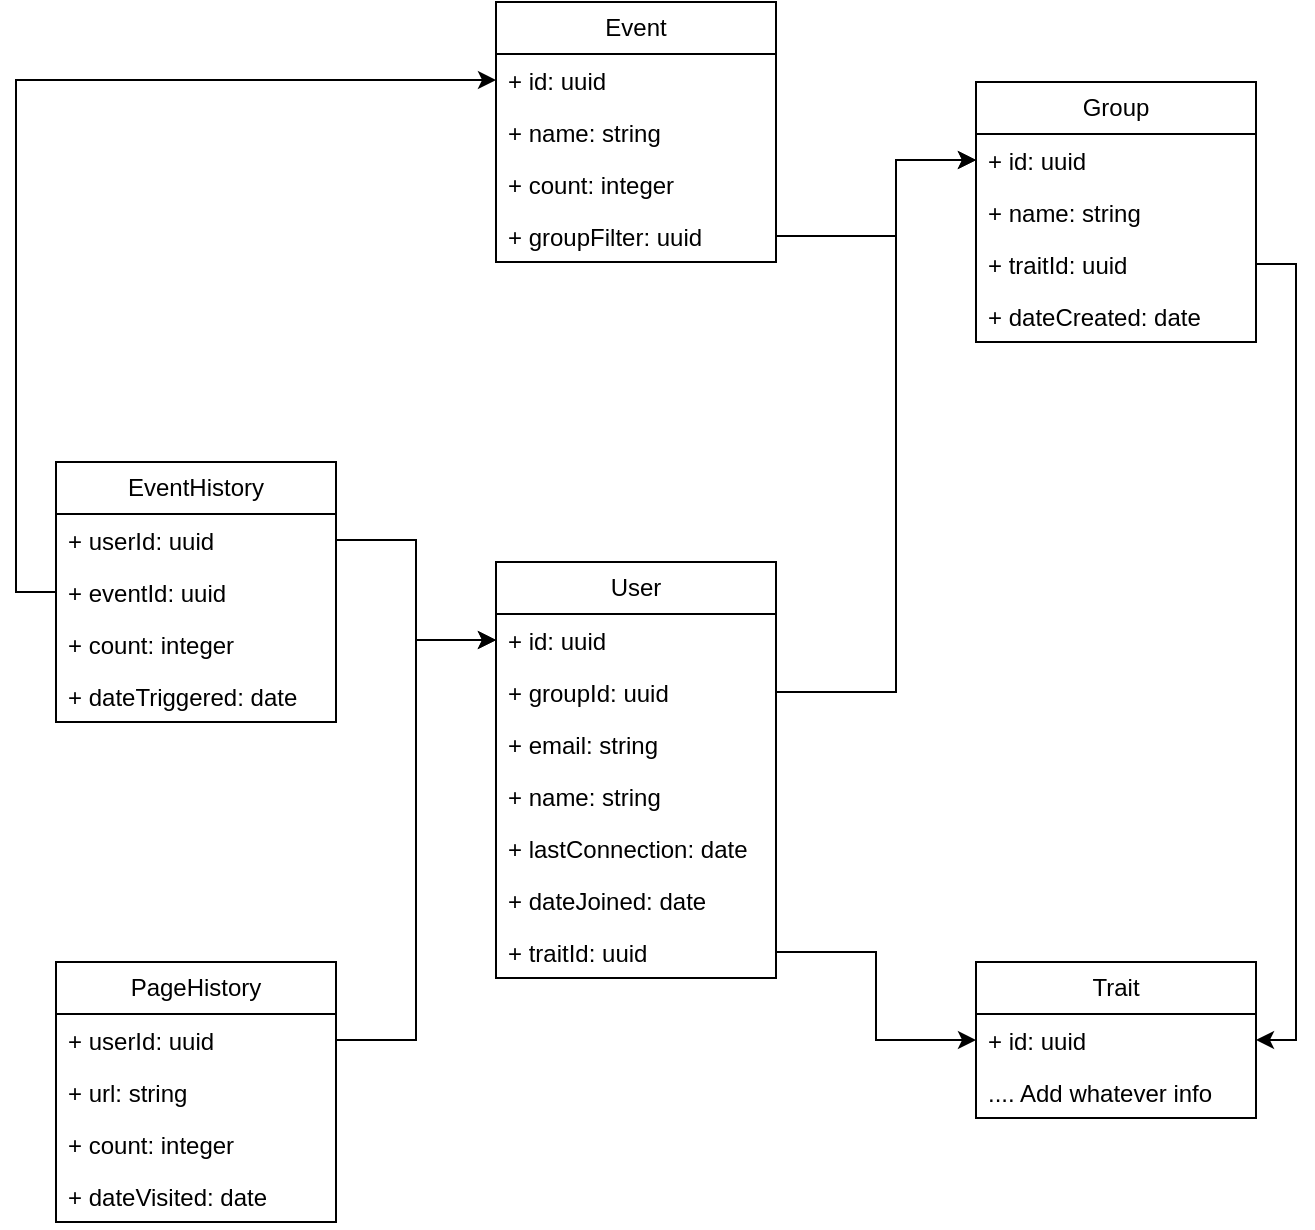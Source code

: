 <mxfile version="24.2.8" type="device">
  <diagram name="Page-1" id="f6gtwG1AeYQnOe4QVFsu">
    <mxGraphModel dx="1134" dy="1823" grid="1" gridSize="10" guides="1" tooltips="1" connect="1" arrows="1" fold="1" page="1" pageScale="1" pageWidth="827" pageHeight="1169" math="0" shadow="0">
      <root>
        <mxCell id="0" />
        <mxCell id="1" parent="0" />
        <mxCell id="6sxXkhEAU1FwpUhEq9AP-11" value="User" style="swimlane;fontStyle=0;childLayout=stackLayout;horizontal=1;startSize=26;fillColor=none;horizontalStack=0;resizeParent=1;resizeParentMax=0;resizeLast=0;collapsible=1;marginBottom=0;whiteSpace=wrap;html=1;" vertex="1" parent="1">
          <mxGeometry x="320" y="200" width="140" height="208" as="geometry">
            <mxRectangle x="320" y="200" width="70" height="30" as="alternateBounds" />
          </mxGeometry>
        </mxCell>
        <mxCell id="6sxXkhEAU1FwpUhEq9AP-12" value="+ id: uuid" style="text;strokeColor=none;fillColor=none;align=left;verticalAlign=top;spacingLeft=4;spacingRight=4;overflow=hidden;rotatable=0;points=[[0,0.5],[1,0.5]];portConstraint=eastwest;whiteSpace=wrap;html=1;" vertex="1" parent="6sxXkhEAU1FwpUhEq9AP-11">
          <mxGeometry y="26" width="140" height="26" as="geometry" />
        </mxCell>
        <mxCell id="6sxXkhEAU1FwpUhEq9AP-57" value="+ groupId: uuid" style="text;strokeColor=none;fillColor=none;align=left;verticalAlign=top;spacingLeft=4;spacingRight=4;overflow=hidden;rotatable=0;points=[[0,0.5],[1,0.5]];portConstraint=eastwest;whiteSpace=wrap;html=1;" vertex="1" parent="6sxXkhEAU1FwpUhEq9AP-11">
          <mxGeometry y="52" width="140" height="26" as="geometry" />
        </mxCell>
        <mxCell id="6sxXkhEAU1FwpUhEq9AP-14" value="+ email: string" style="text;strokeColor=none;fillColor=none;align=left;verticalAlign=top;spacingLeft=4;spacingRight=4;overflow=hidden;rotatable=0;points=[[0,0.5],[1,0.5]];portConstraint=eastwest;whiteSpace=wrap;html=1;" vertex="1" parent="6sxXkhEAU1FwpUhEq9AP-11">
          <mxGeometry y="78" width="140" height="26" as="geometry" />
        </mxCell>
        <mxCell id="6sxXkhEAU1FwpUhEq9AP-16" value="+ name: string" style="text;strokeColor=none;fillColor=none;align=left;verticalAlign=top;spacingLeft=4;spacingRight=4;overflow=hidden;rotatable=0;points=[[0,0.5],[1,0.5]];portConstraint=eastwest;whiteSpace=wrap;html=1;" vertex="1" parent="6sxXkhEAU1FwpUhEq9AP-11">
          <mxGeometry y="104" width="140" height="26" as="geometry" />
        </mxCell>
        <mxCell id="6sxXkhEAU1FwpUhEq9AP-13" value="+ lastConnection: date" style="text;strokeColor=none;fillColor=none;align=left;verticalAlign=top;spacingLeft=4;spacingRight=4;overflow=hidden;rotatable=0;points=[[0,0.5],[1,0.5]];portConstraint=eastwest;whiteSpace=wrap;html=1;" vertex="1" parent="6sxXkhEAU1FwpUhEq9AP-11">
          <mxGeometry y="130" width="140" height="26" as="geometry" />
        </mxCell>
        <mxCell id="6sxXkhEAU1FwpUhEq9AP-53" value="+ dateJoined: date" style="text;strokeColor=none;fillColor=none;align=left;verticalAlign=top;spacingLeft=4;spacingRight=4;overflow=hidden;rotatable=0;points=[[0,0.5],[1,0.5]];portConstraint=eastwest;whiteSpace=wrap;html=1;" vertex="1" parent="6sxXkhEAU1FwpUhEq9AP-11">
          <mxGeometry y="156" width="140" height="26" as="geometry" />
        </mxCell>
        <mxCell id="6sxXkhEAU1FwpUhEq9AP-25" value="+ traitId: uuid" style="text;strokeColor=none;fillColor=none;align=left;verticalAlign=top;spacingLeft=4;spacingRight=4;overflow=hidden;rotatable=0;points=[[0,0.5],[1,0.5]];portConstraint=eastwest;whiteSpace=wrap;html=1;" vertex="1" parent="6sxXkhEAU1FwpUhEq9AP-11">
          <mxGeometry y="182" width="140" height="26" as="geometry" />
        </mxCell>
        <mxCell id="6sxXkhEAU1FwpUhEq9AP-17" value="Trait" style="swimlane;fontStyle=0;childLayout=stackLayout;horizontal=1;startSize=26;fillColor=none;horizontalStack=0;resizeParent=1;resizeParentMax=0;resizeLast=0;collapsible=1;marginBottom=0;whiteSpace=wrap;html=1;" vertex="1" parent="1">
          <mxGeometry x="560" y="400" width="140" height="78" as="geometry">
            <mxRectangle x="320" y="200" width="70" height="30" as="alternateBounds" />
          </mxGeometry>
        </mxCell>
        <mxCell id="6sxXkhEAU1FwpUhEq9AP-18" value="+ id: uuid" style="text;strokeColor=none;fillColor=none;align=left;verticalAlign=top;spacingLeft=4;spacingRight=4;overflow=hidden;rotatable=0;points=[[0,0.5],[1,0.5]];portConstraint=eastwest;whiteSpace=wrap;html=1;" vertex="1" parent="6sxXkhEAU1FwpUhEq9AP-17">
          <mxGeometry y="26" width="140" height="26" as="geometry" />
        </mxCell>
        <mxCell id="6sxXkhEAU1FwpUhEq9AP-26" value=".... Add whatever info" style="text;strokeColor=none;fillColor=none;align=left;verticalAlign=top;spacingLeft=4;spacingRight=4;overflow=hidden;rotatable=0;points=[[0,0.5],[1,0.5]];portConstraint=eastwest;whiteSpace=wrap;html=1;" vertex="1" parent="6sxXkhEAU1FwpUhEq9AP-17">
          <mxGeometry y="52" width="140" height="26" as="geometry" />
        </mxCell>
        <mxCell id="6sxXkhEAU1FwpUhEq9AP-27" value="PageHistory" style="swimlane;fontStyle=0;childLayout=stackLayout;horizontal=1;startSize=26;fillColor=none;horizontalStack=0;resizeParent=1;resizeParentMax=0;resizeLast=0;collapsible=1;marginBottom=0;whiteSpace=wrap;html=1;" vertex="1" parent="1">
          <mxGeometry x="100" y="400" width="140" height="130" as="geometry">
            <mxRectangle x="320" y="200" width="70" height="30" as="alternateBounds" />
          </mxGeometry>
        </mxCell>
        <mxCell id="6sxXkhEAU1FwpUhEq9AP-28" value="+ userId: uuid" style="text;strokeColor=none;fillColor=none;align=left;verticalAlign=top;spacingLeft=4;spacingRight=4;overflow=hidden;rotatable=0;points=[[0,0.5],[1,0.5]];portConstraint=eastwest;whiteSpace=wrap;html=1;" vertex="1" parent="6sxXkhEAU1FwpUhEq9AP-27">
          <mxGeometry y="26" width="140" height="26" as="geometry" />
        </mxCell>
        <mxCell id="6sxXkhEAU1FwpUhEq9AP-30" value="+ url: string" style="text;strokeColor=none;fillColor=none;align=left;verticalAlign=top;spacingLeft=4;spacingRight=4;overflow=hidden;rotatable=0;points=[[0,0.5],[1,0.5]];portConstraint=eastwest;whiteSpace=wrap;html=1;" vertex="1" parent="6sxXkhEAU1FwpUhEq9AP-27">
          <mxGeometry y="52" width="140" height="26" as="geometry" />
        </mxCell>
        <mxCell id="6sxXkhEAU1FwpUhEq9AP-29" value="+ count: integer" style="text;strokeColor=none;fillColor=none;align=left;verticalAlign=top;spacingLeft=4;spacingRight=4;overflow=hidden;rotatable=0;points=[[0,0.5],[1,0.5]];portConstraint=eastwest;whiteSpace=wrap;html=1;" vertex="1" parent="6sxXkhEAU1FwpUhEq9AP-27">
          <mxGeometry y="78" width="140" height="26" as="geometry" />
        </mxCell>
        <mxCell id="6sxXkhEAU1FwpUhEq9AP-38" value="+ dateVisited: date" style="text;strokeColor=none;fillColor=none;align=left;verticalAlign=top;spacingLeft=4;spacingRight=4;overflow=hidden;rotatable=0;points=[[0,0.5],[1,0.5]];portConstraint=eastwest;whiteSpace=wrap;html=1;" vertex="1" parent="6sxXkhEAU1FwpUhEq9AP-27">
          <mxGeometry y="104" width="140" height="26" as="geometry" />
        </mxCell>
        <mxCell id="6sxXkhEAU1FwpUhEq9AP-32" style="edgeStyle=orthogonalEdgeStyle;rounded=0;orthogonalLoop=1;jettySize=auto;html=1;exitX=1;exitY=0.5;exitDx=0;exitDy=0;entryX=0;entryY=0.5;entryDx=0;entryDy=0;" edge="1" parent="1" source="6sxXkhEAU1FwpUhEq9AP-28" target="6sxXkhEAU1FwpUhEq9AP-12">
          <mxGeometry relative="1" as="geometry" />
        </mxCell>
        <mxCell id="6sxXkhEAU1FwpUhEq9AP-34" value="Event" style="swimlane;fontStyle=0;childLayout=stackLayout;horizontal=1;startSize=26;fillColor=none;horizontalStack=0;resizeParent=1;resizeParentMax=0;resizeLast=0;collapsible=1;marginBottom=0;whiteSpace=wrap;html=1;" vertex="1" parent="1">
          <mxGeometry x="320" y="-80" width="140" height="130" as="geometry">
            <mxRectangle x="320" y="200" width="70" height="30" as="alternateBounds" />
          </mxGeometry>
        </mxCell>
        <mxCell id="6sxXkhEAU1FwpUhEq9AP-35" value="+ id: uuid" style="text;strokeColor=none;fillColor=none;align=left;verticalAlign=top;spacingLeft=4;spacingRight=4;overflow=hidden;rotatable=0;points=[[0,0.5],[1,0.5]];portConstraint=eastwest;whiteSpace=wrap;html=1;" vertex="1" parent="6sxXkhEAU1FwpUhEq9AP-34">
          <mxGeometry y="26" width="140" height="26" as="geometry" />
        </mxCell>
        <mxCell id="6sxXkhEAU1FwpUhEq9AP-36" value="+ name: string" style="text;strokeColor=none;fillColor=none;align=left;verticalAlign=top;spacingLeft=4;spacingRight=4;overflow=hidden;rotatable=0;points=[[0,0.5],[1,0.5]];portConstraint=eastwest;whiteSpace=wrap;html=1;" vertex="1" parent="6sxXkhEAU1FwpUhEq9AP-34">
          <mxGeometry y="52" width="140" height="26" as="geometry" />
        </mxCell>
        <mxCell id="6sxXkhEAU1FwpUhEq9AP-37" value="+ count: integer" style="text;strokeColor=none;fillColor=none;align=left;verticalAlign=top;spacingLeft=4;spacingRight=4;overflow=hidden;rotatable=0;points=[[0,0.5],[1,0.5]];portConstraint=eastwest;whiteSpace=wrap;html=1;" vertex="1" parent="6sxXkhEAU1FwpUhEq9AP-34">
          <mxGeometry y="78" width="140" height="26" as="geometry" />
        </mxCell>
        <mxCell id="6sxXkhEAU1FwpUhEq9AP-39" value="+ groupFilter: uuid" style="text;strokeColor=none;fillColor=none;align=left;verticalAlign=top;spacingLeft=4;spacingRight=4;overflow=hidden;rotatable=0;points=[[0,0.5],[1,0.5]];portConstraint=eastwest;whiteSpace=wrap;html=1;" vertex="1" parent="6sxXkhEAU1FwpUhEq9AP-34">
          <mxGeometry y="104" width="140" height="26" as="geometry" />
        </mxCell>
        <mxCell id="6sxXkhEAU1FwpUhEq9AP-40" value="EventHistory" style="swimlane;fontStyle=0;childLayout=stackLayout;horizontal=1;startSize=26;fillColor=none;horizontalStack=0;resizeParent=1;resizeParentMax=0;resizeLast=0;collapsible=1;marginBottom=0;whiteSpace=wrap;html=1;" vertex="1" parent="1">
          <mxGeometry x="100" y="150" width="140" height="130" as="geometry">
            <mxRectangle x="320" y="200" width="70" height="30" as="alternateBounds" />
          </mxGeometry>
        </mxCell>
        <mxCell id="6sxXkhEAU1FwpUhEq9AP-41" value="+ userId: uuid" style="text;strokeColor=none;fillColor=none;align=left;verticalAlign=top;spacingLeft=4;spacingRight=4;overflow=hidden;rotatable=0;points=[[0,0.5],[1,0.5]];portConstraint=eastwest;whiteSpace=wrap;html=1;" vertex="1" parent="6sxXkhEAU1FwpUhEq9AP-40">
          <mxGeometry y="26" width="140" height="26" as="geometry" />
        </mxCell>
        <mxCell id="6sxXkhEAU1FwpUhEq9AP-42" value="+ eventId: uuid" style="text;strokeColor=none;fillColor=none;align=left;verticalAlign=top;spacingLeft=4;spacingRight=4;overflow=hidden;rotatable=0;points=[[0,0.5],[1,0.5]];portConstraint=eastwest;whiteSpace=wrap;html=1;" vertex="1" parent="6sxXkhEAU1FwpUhEq9AP-40">
          <mxGeometry y="52" width="140" height="26" as="geometry" />
        </mxCell>
        <mxCell id="6sxXkhEAU1FwpUhEq9AP-43" value="+ count: integer" style="text;strokeColor=none;fillColor=none;align=left;verticalAlign=top;spacingLeft=4;spacingRight=4;overflow=hidden;rotatable=0;points=[[0,0.5],[1,0.5]];portConstraint=eastwest;whiteSpace=wrap;html=1;" vertex="1" parent="6sxXkhEAU1FwpUhEq9AP-40">
          <mxGeometry y="78" width="140" height="26" as="geometry" />
        </mxCell>
        <mxCell id="6sxXkhEAU1FwpUhEq9AP-44" value="+ dateTriggered: date" style="text;strokeColor=none;fillColor=none;align=left;verticalAlign=top;spacingLeft=4;spacingRight=4;overflow=hidden;rotatable=0;points=[[0,0.5],[1,0.5]];portConstraint=eastwest;whiteSpace=wrap;html=1;" vertex="1" parent="6sxXkhEAU1FwpUhEq9AP-40">
          <mxGeometry y="104" width="140" height="26" as="geometry" />
        </mxCell>
        <mxCell id="6sxXkhEAU1FwpUhEq9AP-45" style="edgeStyle=orthogonalEdgeStyle;rounded=0;orthogonalLoop=1;jettySize=auto;html=1;exitX=1;exitY=0.5;exitDx=0;exitDy=0;" edge="1" parent="1" source="6sxXkhEAU1FwpUhEq9AP-41" target="6sxXkhEAU1FwpUhEq9AP-12">
          <mxGeometry relative="1" as="geometry" />
        </mxCell>
        <mxCell id="6sxXkhEAU1FwpUhEq9AP-46" style="edgeStyle=orthogonalEdgeStyle;rounded=0;orthogonalLoop=1;jettySize=auto;html=1;exitX=0;exitY=0.5;exitDx=0;exitDy=0;entryX=0;entryY=0.5;entryDx=0;entryDy=0;" edge="1" parent="1" source="6sxXkhEAU1FwpUhEq9AP-42" target="6sxXkhEAU1FwpUhEq9AP-35">
          <mxGeometry relative="1" as="geometry" />
        </mxCell>
        <mxCell id="6sxXkhEAU1FwpUhEq9AP-47" value="Group" style="swimlane;fontStyle=0;childLayout=stackLayout;horizontal=1;startSize=26;fillColor=none;horizontalStack=0;resizeParent=1;resizeParentMax=0;resizeLast=0;collapsible=1;marginBottom=0;whiteSpace=wrap;html=1;" vertex="1" parent="1">
          <mxGeometry x="560" y="-40" width="140" height="130" as="geometry">
            <mxRectangle x="320" y="200" width="70" height="30" as="alternateBounds" />
          </mxGeometry>
        </mxCell>
        <mxCell id="6sxXkhEAU1FwpUhEq9AP-48" value="+ id: uuid" style="text;strokeColor=none;fillColor=none;align=left;verticalAlign=top;spacingLeft=4;spacingRight=4;overflow=hidden;rotatable=0;points=[[0,0.5],[1,0.5]];portConstraint=eastwest;whiteSpace=wrap;html=1;" vertex="1" parent="6sxXkhEAU1FwpUhEq9AP-47">
          <mxGeometry y="26" width="140" height="26" as="geometry" />
        </mxCell>
        <mxCell id="6sxXkhEAU1FwpUhEq9AP-49" value="+ name: string" style="text;strokeColor=none;fillColor=none;align=left;verticalAlign=top;spacingLeft=4;spacingRight=4;overflow=hidden;rotatable=0;points=[[0,0.5],[1,0.5]];portConstraint=eastwest;whiteSpace=wrap;html=1;" vertex="1" parent="6sxXkhEAU1FwpUhEq9AP-47">
          <mxGeometry y="52" width="140" height="26" as="geometry" />
        </mxCell>
        <mxCell id="6sxXkhEAU1FwpUhEq9AP-50" value="+ traitId: uuid" style="text;strokeColor=none;fillColor=none;align=left;verticalAlign=top;spacingLeft=4;spacingRight=4;overflow=hidden;rotatable=0;points=[[0,0.5],[1,0.5]];portConstraint=eastwest;whiteSpace=wrap;html=1;" vertex="1" parent="6sxXkhEAU1FwpUhEq9AP-47">
          <mxGeometry y="78" width="140" height="26" as="geometry" />
        </mxCell>
        <mxCell id="6sxXkhEAU1FwpUhEq9AP-52" value="+ dateCreated: date" style="text;strokeColor=none;fillColor=none;align=left;verticalAlign=top;spacingLeft=4;spacingRight=4;overflow=hidden;rotatable=0;points=[[0,0.5],[1,0.5]];portConstraint=eastwest;whiteSpace=wrap;html=1;" vertex="1" parent="6sxXkhEAU1FwpUhEq9AP-47">
          <mxGeometry y="104" width="140" height="26" as="geometry" />
        </mxCell>
        <mxCell id="6sxXkhEAU1FwpUhEq9AP-54" style="edgeStyle=orthogonalEdgeStyle;rounded=0;orthogonalLoop=1;jettySize=auto;html=1;exitX=1;exitY=0.5;exitDx=0;exitDy=0;" edge="1" parent="1" source="6sxXkhEAU1FwpUhEq9AP-25" target="6sxXkhEAU1FwpUhEq9AP-18">
          <mxGeometry relative="1" as="geometry" />
        </mxCell>
        <mxCell id="6sxXkhEAU1FwpUhEq9AP-55" style="edgeStyle=orthogonalEdgeStyle;rounded=0;orthogonalLoop=1;jettySize=auto;html=1;exitX=1;exitY=0.5;exitDx=0;exitDy=0;" edge="1" parent="1" source="6sxXkhEAU1FwpUhEq9AP-50" target="6sxXkhEAU1FwpUhEq9AP-18">
          <mxGeometry relative="1" as="geometry" />
        </mxCell>
        <mxCell id="6sxXkhEAU1FwpUhEq9AP-56" style="edgeStyle=orthogonalEdgeStyle;rounded=0;orthogonalLoop=1;jettySize=auto;html=1;exitX=1;exitY=0.5;exitDx=0;exitDy=0;" edge="1" parent="1" source="6sxXkhEAU1FwpUhEq9AP-39" target="6sxXkhEAU1FwpUhEq9AP-48">
          <mxGeometry relative="1" as="geometry">
            <Array as="points">
              <mxPoint x="520" y="37" />
              <mxPoint x="520" y="-1" />
            </Array>
          </mxGeometry>
        </mxCell>
        <mxCell id="6sxXkhEAU1FwpUhEq9AP-58" style="edgeStyle=orthogonalEdgeStyle;rounded=0;orthogonalLoop=1;jettySize=auto;html=1;exitX=1;exitY=0.5;exitDx=0;exitDy=0;" edge="1" parent="1" source="6sxXkhEAU1FwpUhEq9AP-57" target="6sxXkhEAU1FwpUhEq9AP-48">
          <mxGeometry relative="1" as="geometry">
            <Array as="points">
              <mxPoint x="520" y="265" />
              <mxPoint x="520" y="-1" />
            </Array>
          </mxGeometry>
        </mxCell>
      </root>
    </mxGraphModel>
  </diagram>
</mxfile>
